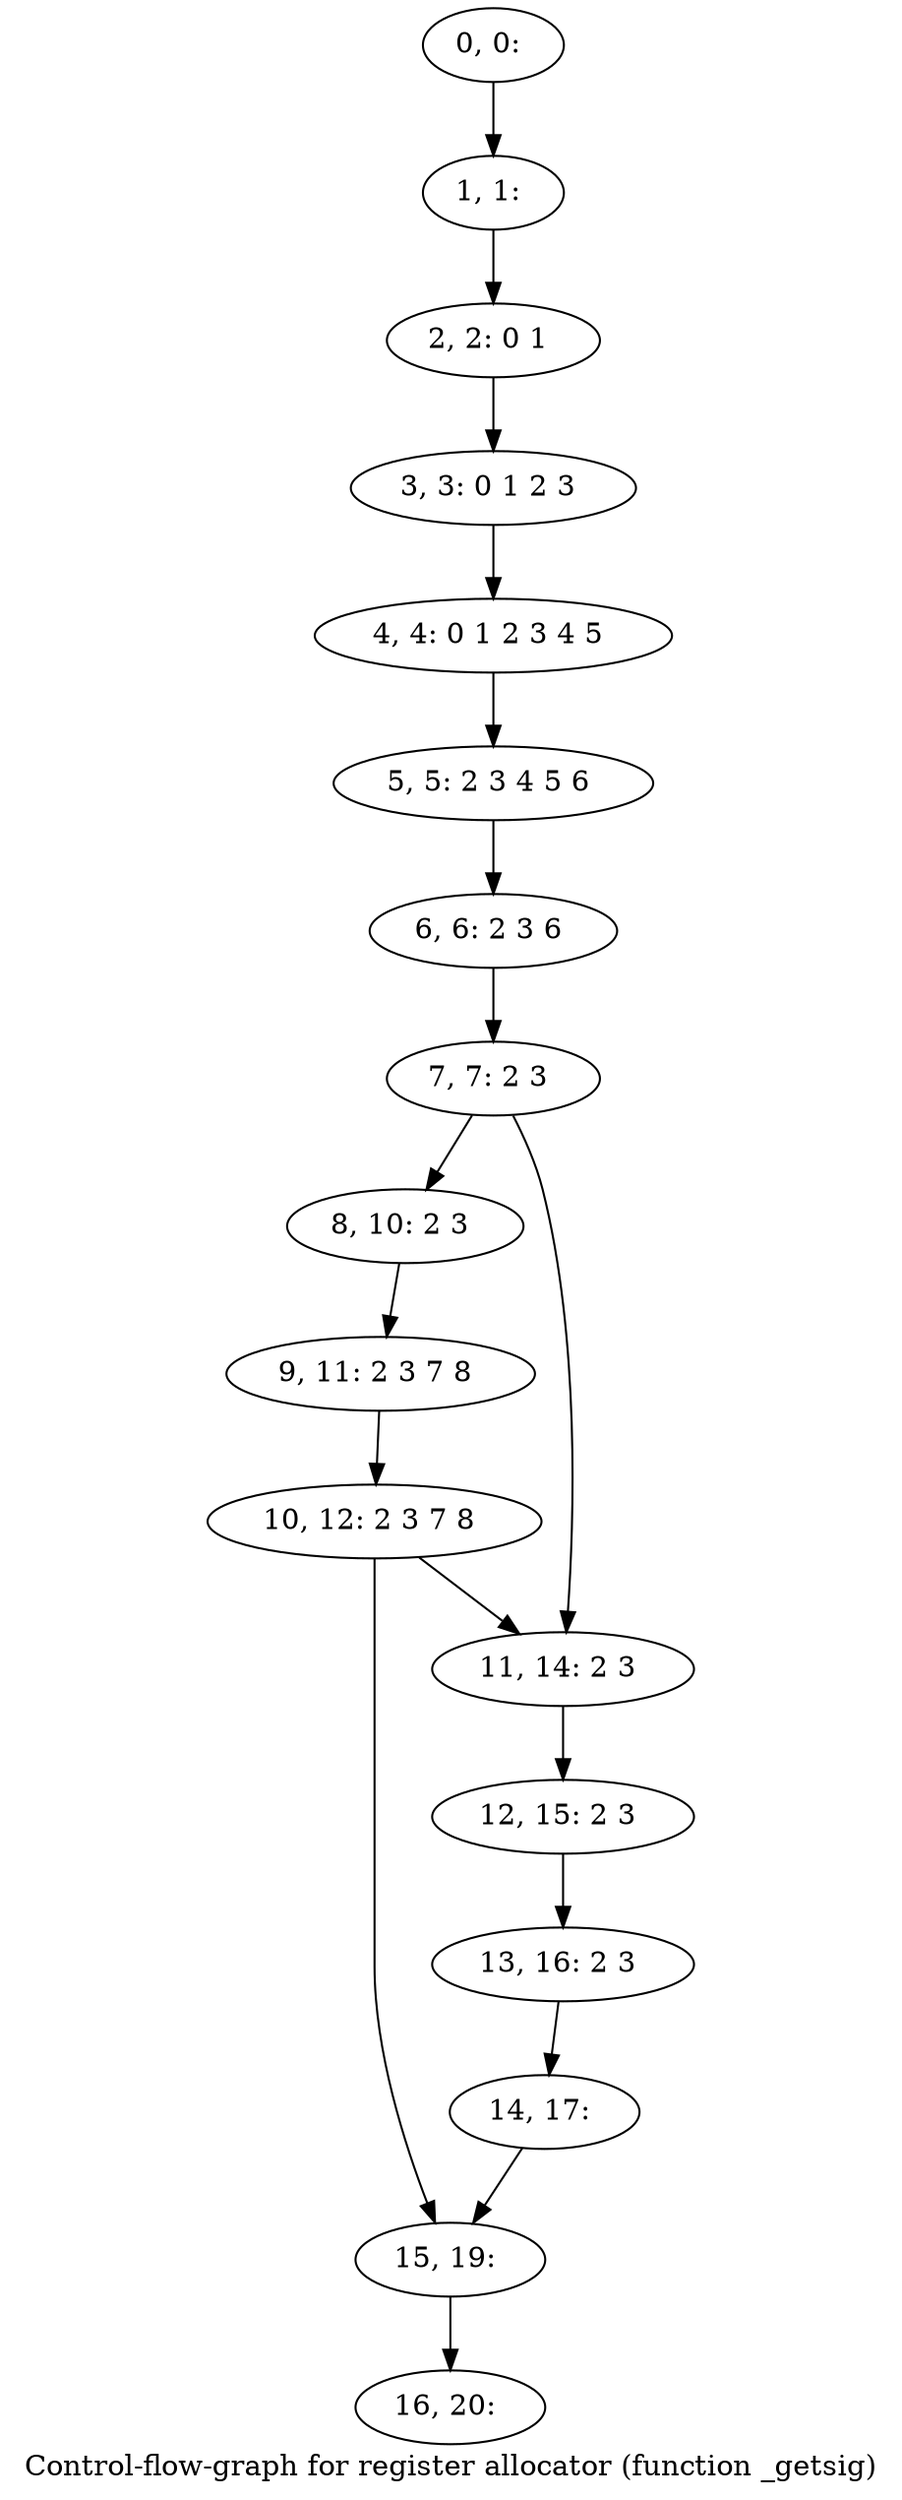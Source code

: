 digraph G {
graph [label="Control-flow-graph for register allocator (function _getsig)"]
0[label="0, 0: "];
1[label="1, 1: "];
2[label="2, 2: 0 1 "];
3[label="3, 3: 0 1 2 3 "];
4[label="4, 4: 0 1 2 3 4 5 "];
5[label="5, 5: 2 3 4 5 6 "];
6[label="6, 6: 2 3 6 "];
7[label="7, 7: 2 3 "];
8[label="8, 10: 2 3 "];
9[label="9, 11: 2 3 7 8 "];
10[label="10, 12: 2 3 7 8 "];
11[label="11, 14: 2 3 "];
12[label="12, 15: 2 3 "];
13[label="13, 16: 2 3 "];
14[label="14, 17: "];
15[label="15, 19: "];
16[label="16, 20: "];
0->1 ;
1->2 ;
2->3 ;
3->4 ;
4->5 ;
5->6 ;
6->7 ;
7->8 ;
7->11 ;
8->9 ;
9->10 ;
10->11 ;
10->15 ;
11->12 ;
12->13 ;
13->14 ;
14->15 ;
15->16 ;
}
